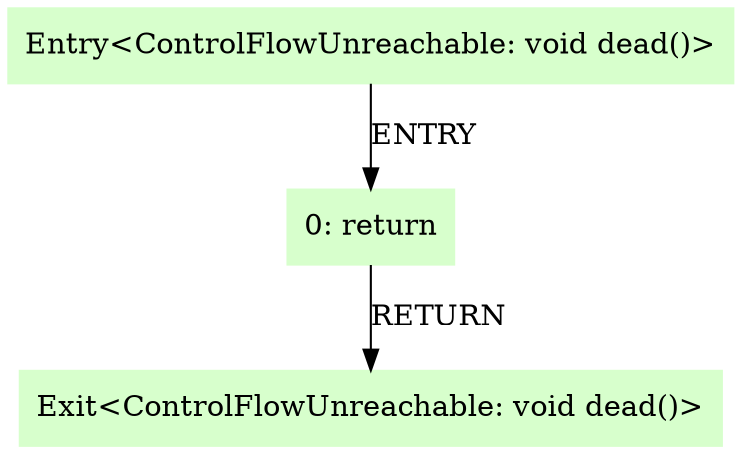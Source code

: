 digraph G {
  node [style=filled,color=".3 .2 1.0",shape=box,];
  "0" [label="Entry<ControlFlowUnreachable: void dead()>",];
  "1" [label="0: return",];
  "2" [label="Exit<ControlFlowUnreachable: void dead()>",];
  "0" -> "1" [label="ENTRY",];
  "1" -> "2" [label="RETURN",];
}
